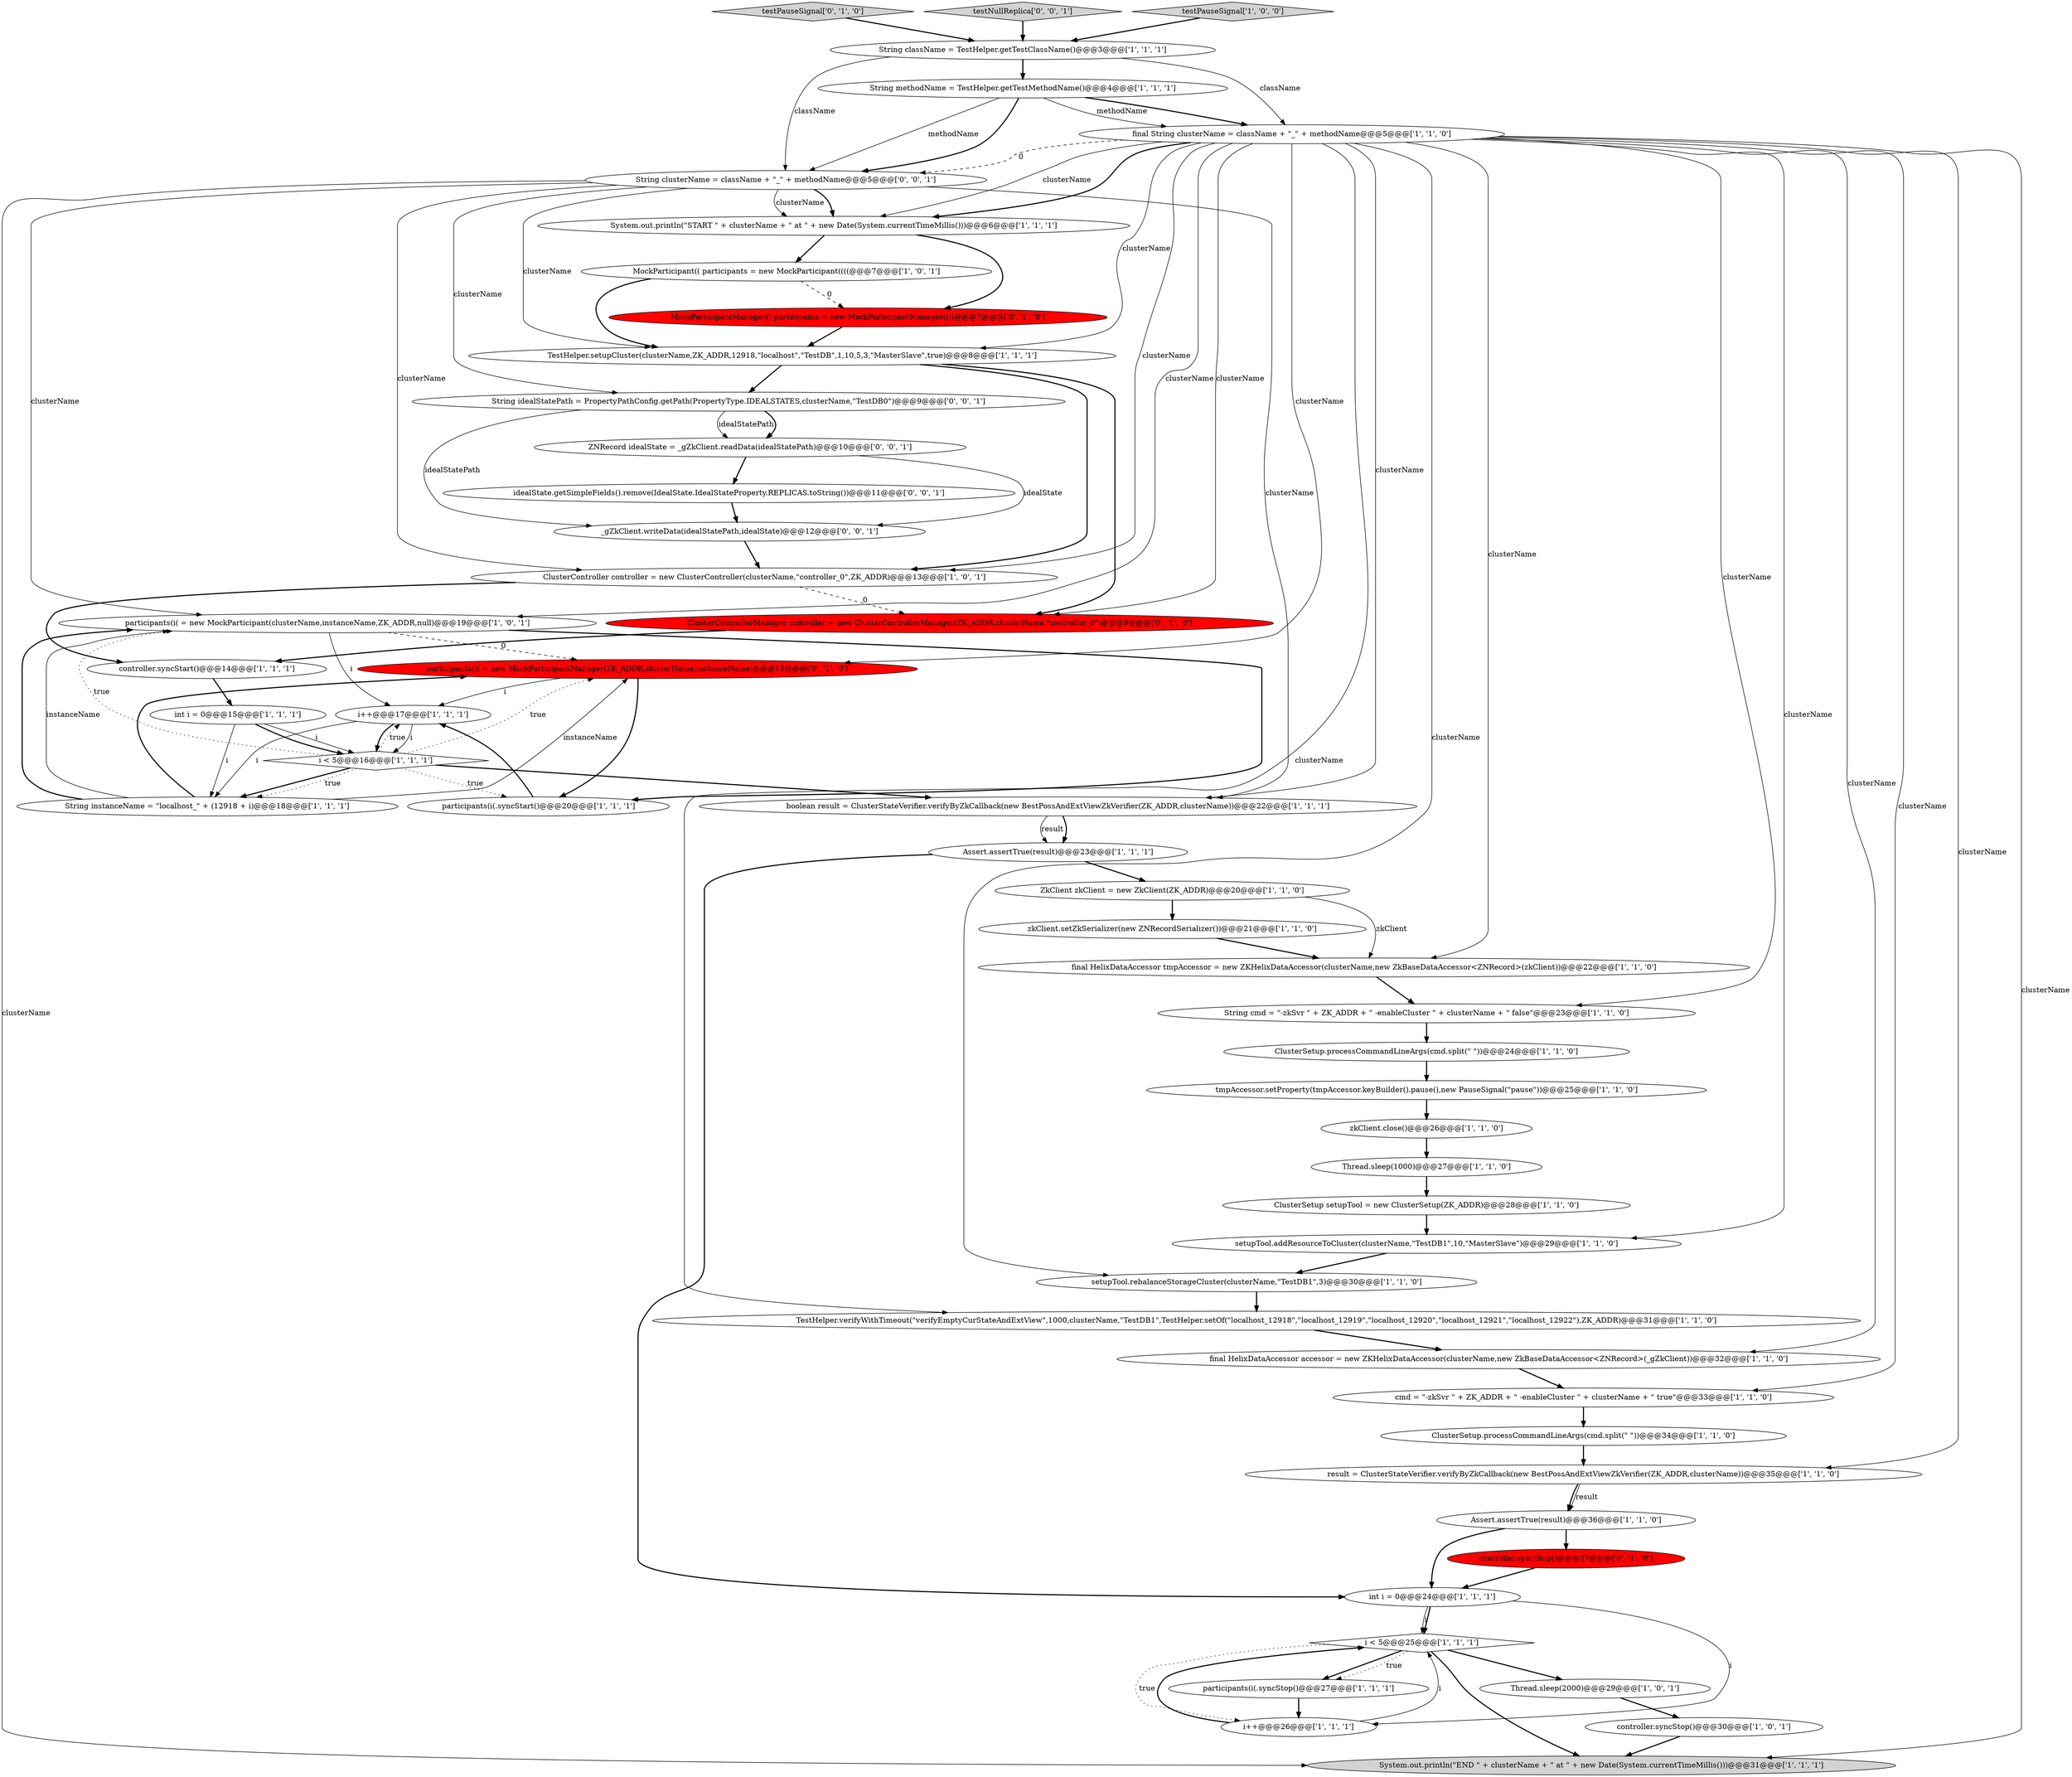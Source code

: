 digraph {
43 [style = filled, label = "controller.syncStop()@@@37@@@['0', '1', '0']", fillcolor = red, shape = ellipse image = "AAA1AAABBB2BBB"];
38 [style = filled, label = "final HelixDataAccessor tmpAccessor = new ZKHelixDataAccessor(clusterName,new ZkBaseDataAccessor<ZNRecord>(zkClient))@@@22@@@['1', '1', '0']", fillcolor = white, shape = ellipse image = "AAA0AAABBB1BBB"];
4 [style = filled, label = "String instanceName = \"localhost_\" + (12918 + i)@@@18@@@['1', '1', '1']", fillcolor = white, shape = ellipse image = "AAA0AAABBB1BBB"];
41 [style = filled, label = "participants(i( = new MockParticipantManager(ZK_ADDR,clusterName,instanceName)@@@15@@@['0', '1', '0']", fillcolor = red, shape = ellipse image = "AAA1AAABBB2BBB"];
24 [style = filled, label = "int i = 0@@@24@@@['1', '1', '1']", fillcolor = white, shape = ellipse image = "AAA0AAABBB1BBB"];
5 [style = filled, label = "Thread.sleep(1000)@@@27@@@['1', '1', '0']", fillcolor = white, shape = ellipse image = "AAA0AAABBB1BBB"];
33 [style = filled, label = "ClusterSetup.processCommandLineArgs(cmd.split(\" \"))@@@24@@@['1', '1', '0']", fillcolor = white, shape = ellipse image = "AAA0AAABBB1BBB"];
12 [style = filled, label = "Assert.assertTrue(result)@@@36@@@['1', '1', '0']", fillcolor = white, shape = ellipse image = "AAA0AAABBB1BBB"];
3 [style = filled, label = "String methodName = TestHelper.getTestMethodName()@@@4@@@['1', '1', '1']", fillcolor = white, shape = ellipse image = "AAA0AAABBB1BBB"];
11 [style = filled, label = "result = ClusterStateVerifier.verifyByZkCallback(new BestPossAndExtViewZkVerifier(ZK_ADDR,clusterName))@@@35@@@['1', '1', '0']", fillcolor = white, shape = ellipse image = "AAA0AAABBB1BBB"];
0 [style = filled, label = "i++@@@17@@@['1', '1', '1']", fillcolor = white, shape = ellipse image = "AAA0AAABBB1BBB"];
15 [style = filled, label = "setupTool.addResourceToCluster(clusterName,\"TestDB1\",10,\"MasterSlave\")@@@29@@@['1', '1', '0']", fillcolor = white, shape = ellipse image = "AAA0AAABBB1BBB"];
45 [style = filled, label = "testPauseSignal['0', '1', '0']", fillcolor = lightgray, shape = diamond image = "AAA0AAABBB2BBB"];
13 [style = filled, label = "Thread.sleep(2000)@@@29@@@['1', '0', '1']", fillcolor = white, shape = ellipse image = "AAA0AAABBB1BBB"];
36 [style = filled, label = "i < 5@@@25@@@['1', '1', '1']", fillcolor = white, shape = diamond image = "AAA0AAABBB1BBB"];
31 [style = filled, label = "participants(i(.syncStart()@@@20@@@['1', '1', '1']", fillcolor = white, shape = ellipse image = "AAA0AAABBB1BBB"];
49 [style = filled, label = "String clusterName = className + \"_\" + methodName@@@5@@@['0', '0', '1']", fillcolor = white, shape = ellipse image = "AAA0AAABBB3BBB"];
9 [style = filled, label = "tmpAccessor.setProperty(tmpAccessor.keyBuilder().pause(),new PauseSignal(\"pause\"))@@@25@@@['1', '1', '0']", fillcolor = white, shape = ellipse image = "AAA0AAABBB1BBB"];
48 [style = filled, label = "_gZkClient.writeData(idealStatePath,idealState)@@@12@@@['0', '0', '1']", fillcolor = white, shape = ellipse image = "AAA0AAABBB3BBB"];
18 [style = filled, label = "setupTool.rebalanceStorageCluster(clusterName,\"TestDB1\",3)@@@30@@@['1', '1', '0']", fillcolor = white, shape = ellipse image = "AAA0AAABBB1BBB"];
29 [style = filled, label = "int i = 0@@@15@@@['1', '1', '1']", fillcolor = white, shape = ellipse image = "AAA0AAABBB1BBB"];
20 [style = filled, label = "String className = TestHelper.getTestClassName()@@@3@@@['1', '1', '1']", fillcolor = white, shape = ellipse image = "AAA0AAABBB1BBB"];
50 [style = filled, label = "testNullReplica['0', '0', '1']", fillcolor = lightgray, shape = diamond image = "AAA0AAABBB3BBB"];
10 [style = filled, label = "controller.syncStop()@@@30@@@['1', '0', '1']", fillcolor = white, shape = ellipse image = "AAA0AAABBB1BBB"];
44 [style = filled, label = "MockParticipantManager(( participants = new MockParticipantManager((((@@@7@@@['0', '1', '0']", fillcolor = red, shape = ellipse image = "AAA1AAABBB2BBB"];
19 [style = filled, label = "System.out.println(\"END \" + clusterName + \" at \" + new Date(System.currentTimeMillis()))@@@31@@@['1', '1', '1']", fillcolor = lightgray, shape = ellipse image = "AAA0AAABBB1BBB"];
21 [style = filled, label = "testPauseSignal['1', '0', '0']", fillcolor = lightgray, shape = diamond image = "AAA0AAABBB1BBB"];
25 [style = filled, label = "participants(i(.syncStop()@@@27@@@['1', '1', '1']", fillcolor = white, shape = ellipse image = "AAA0AAABBB1BBB"];
51 [style = filled, label = "ZNRecord idealState = _gZkClient.readData(idealStatePath)@@@10@@@['0', '0', '1']", fillcolor = white, shape = ellipse image = "AAA0AAABBB3BBB"];
28 [style = filled, label = "zkClient.close()@@@26@@@['1', '1', '0']", fillcolor = white, shape = ellipse image = "AAA0AAABBB1BBB"];
42 [style = filled, label = "ClusterControllerManager controller = new ClusterControllerManager(ZK_ADDR,clusterName,\"controller_0\")@@@9@@@['0', '1', '0']", fillcolor = red, shape = ellipse image = "AAA1AAABBB2BBB"];
2 [style = filled, label = "ClusterSetup.processCommandLineArgs(cmd.split(\" \"))@@@34@@@['1', '1', '0']", fillcolor = white, shape = ellipse image = "AAA0AAABBB1BBB"];
40 [style = filled, label = "controller.syncStart()@@@14@@@['1', '1', '1']", fillcolor = white, shape = ellipse image = "AAA0AAABBB1BBB"];
46 [style = filled, label = "idealState.getSimpleFields().remove(IdealState.IdealStateProperty.REPLICAS.toString())@@@11@@@['0', '0', '1']", fillcolor = white, shape = ellipse image = "AAA0AAABBB3BBB"];
30 [style = filled, label = "i++@@@26@@@['1', '1', '1']", fillcolor = white, shape = ellipse image = "AAA0AAABBB1BBB"];
37 [style = filled, label = "ZkClient zkClient = new ZkClient(ZK_ADDR)@@@20@@@['1', '1', '0']", fillcolor = white, shape = ellipse image = "AAA0AAABBB1BBB"];
7 [style = filled, label = "final HelixDataAccessor accessor = new ZKHelixDataAccessor(clusterName,new ZkBaseDataAccessor<ZNRecord>(_gZkClient))@@@32@@@['1', '1', '0']", fillcolor = white, shape = ellipse image = "AAA0AAABBB1BBB"];
8 [style = filled, label = "participants(i( = new MockParticipant(clusterName,instanceName,ZK_ADDR,null)@@@19@@@['1', '0', '1']", fillcolor = white, shape = ellipse image = "AAA0AAABBB1BBB"];
17 [style = filled, label = "Assert.assertTrue(result)@@@23@@@['1', '1', '1']", fillcolor = white, shape = ellipse image = "AAA0AAABBB1BBB"];
32 [style = filled, label = "cmd = \"-zkSvr \" + ZK_ADDR + \" -enableCluster \" + clusterName + \" true\"@@@33@@@['1', '1', '0']", fillcolor = white, shape = ellipse image = "AAA0AAABBB1BBB"];
22 [style = filled, label = "i < 5@@@16@@@['1', '1', '1']", fillcolor = white, shape = diamond image = "AAA0AAABBB1BBB"];
6 [style = filled, label = "TestHelper.verifyWithTimeout(\"verifyEmptyCurStateAndExtView\",1000,clusterName,\"TestDB1\",TestHelper.setOf(\"localhost_12918\",\"localhost_12919\",\"localhost_12920\",\"localhost_12921\",\"localhost_12922\"),ZK_ADDR)@@@31@@@['1', '1', '0']", fillcolor = white, shape = ellipse image = "AAA0AAABBB1BBB"];
14 [style = filled, label = "TestHelper.setupCluster(clusterName,ZK_ADDR,12918,\"localhost\",\"TestDB\",1,10,5,3,\"MasterSlave\",true)@@@8@@@['1', '1', '1']", fillcolor = white, shape = ellipse image = "AAA0AAABBB1BBB"];
26 [style = filled, label = "final String clusterName = className + \"_\" + methodName@@@5@@@['1', '1', '0']", fillcolor = white, shape = ellipse image = "AAA0AAABBB1BBB"];
27 [style = filled, label = "MockParticipant(( participants = new MockParticipant((((@@@7@@@['1', '0', '1']", fillcolor = white, shape = ellipse image = "AAA0AAABBB1BBB"];
1 [style = filled, label = "String cmd = \"-zkSvr \" + ZK_ADDR + \" -enableCluster \" + clusterName + \" false\"@@@23@@@['1', '1', '0']", fillcolor = white, shape = ellipse image = "AAA0AAABBB1BBB"];
47 [style = filled, label = "String idealStatePath = PropertyPathConfig.getPath(PropertyType.IDEALSTATES,clusterName,\"TestDB0\")@@@9@@@['0', '0', '1']", fillcolor = white, shape = ellipse image = "AAA0AAABBB3BBB"];
16 [style = filled, label = "boolean result = ClusterStateVerifier.verifyByZkCallback(new BestPossAndExtViewZkVerifier(ZK_ADDR,clusterName))@@@22@@@['1', '1', '1']", fillcolor = white, shape = ellipse image = "AAA0AAABBB1BBB"];
35 [style = filled, label = "zkClient.setZkSerializer(new ZNRecordSerializer())@@@21@@@['1', '1', '0']", fillcolor = white, shape = ellipse image = "AAA0AAABBB1BBB"];
23 [style = filled, label = "ClusterSetup setupTool = new ClusterSetup(ZK_ADDR)@@@28@@@['1', '1', '0']", fillcolor = white, shape = ellipse image = "AAA0AAABBB1BBB"];
39 [style = filled, label = "System.out.println(\"START \" + clusterName + \" at \" + new Date(System.currentTimeMillis()))@@@6@@@['1', '1', '1']", fillcolor = white, shape = ellipse image = "AAA0AAABBB1BBB"];
34 [style = filled, label = "ClusterController controller = new ClusterController(clusterName,\"controller_0\",ZK_ADDR)@@@13@@@['1', '0', '1']", fillcolor = white, shape = ellipse image = "AAA0AAABBB1BBB"];
29->22 [style = solid, label="i"];
7->32 [style = bold, label=""];
26->41 [style = solid, label="clusterName"];
22->31 [style = dotted, label="true"];
25->30 [style = bold, label=""];
10->19 [style = bold, label=""];
37->38 [style = solid, label="zkClient"];
30->36 [style = bold, label=""];
0->4 [style = solid, label="i"];
46->48 [style = bold, label=""];
26->49 [style = dashed, label="0"];
22->4 [style = bold, label=""];
26->7 [style = solid, label="clusterName"];
1->33 [style = bold, label=""];
47->51 [style = solid, label="idealStatePath"];
49->39 [style = bold, label=""];
43->24 [style = bold, label=""];
47->51 [style = bold, label=""];
51->48 [style = solid, label="idealState"];
4->8 [style = bold, label=""];
35->38 [style = bold, label=""];
48->34 [style = bold, label=""];
20->49 [style = solid, label="className"];
4->41 [style = solid, label="instanceName"];
28->5 [style = bold, label=""];
5->23 [style = bold, label=""];
22->0 [style = dotted, label="true"];
11->12 [style = bold, label=""];
4->8 [style = solid, label="instanceName"];
20->3 [style = bold, label=""];
26->39 [style = solid, label="clusterName"];
16->17 [style = bold, label=""];
49->34 [style = solid, label="clusterName"];
49->16 [style = solid, label="clusterName"];
17->37 [style = bold, label=""];
26->1 [style = solid, label="clusterName"];
49->19 [style = solid, label="clusterName"];
42->40 [style = bold, label=""];
26->19 [style = solid, label="clusterName"];
36->25 [style = bold, label=""];
30->36 [style = solid, label="i"];
26->16 [style = solid, label="clusterName"];
6->7 [style = bold, label=""];
22->4 [style = dotted, label="true"];
26->6 [style = solid, label="clusterName"];
40->29 [style = bold, label=""];
49->39 [style = solid, label="clusterName"];
13->10 [style = bold, label=""];
34->40 [style = bold, label=""];
27->14 [style = bold, label=""];
8->31 [style = bold, label=""];
49->47 [style = solid, label="clusterName"];
22->16 [style = bold, label=""];
26->11 [style = solid, label="clusterName"];
31->0 [style = bold, label=""];
14->42 [style = bold, label=""];
23->15 [style = bold, label=""];
26->8 [style = solid, label="clusterName"];
41->0 [style = solid, label="i"];
3->26 [style = bold, label=""];
12->24 [style = bold, label=""];
45->20 [style = bold, label=""];
44->14 [style = bold, label=""];
8->41 [style = dashed, label="0"];
0->22 [style = solid, label="i"];
4->41 [style = bold, label=""];
3->26 [style = solid, label="methodName"];
38->1 [style = bold, label=""];
9->28 [style = bold, label=""];
3->49 [style = solid, label="methodName"];
49->8 [style = solid, label="clusterName"];
36->13 [style = bold, label=""];
18->6 [style = bold, label=""];
22->41 [style = dotted, label="true"];
14->47 [style = bold, label=""];
41->31 [style = bold, label=""];
20->26 [style = solid, label="className"];
27->44 [style = dashed, label="0"];
37->35 [style = bold, label=""];
12->43 [style = bold, label=""];
26->18 [style = solid, label="clusterName"];
2->11 [style = bold, label=""];
36->30 [style = dotted, label="true"];
34->42 [style = dashed, label="0"];
36->19 [style = bold, label=""];
8->0 [style = solid, label="i"];
26->14 [style = solid, label="clusterName"];
39->44 [style = bold, label=""];
49->14 [style = solid, label="clusterName"];
50->20 [style = bold, label=""];
26->42 [style = solid, label="clusterName"];
14->34 [style = bold, label=""];
39->27 [style = bold, label=""];
24->30 [style = solid, label="i"];
33->9 [style = bold, label=""];
15->18 [style = bold, label=""];
32->2 [style = bold, label=""];
26->39 [style = bold, label=""];
51->46 [style = bold, label=""];
16->17 [style = solid, label="result"];
24->36 [style = solid, label="i"];
29->4 [style = solid, label="i"];
24->36 [style = bold, label=""];
47->48 [style = solid, label="idealStatePath"];
17->24 [style = bold, label=""];
11->12 [style = solid, label="result"];
22->8 [style = dotted, label="true"];
21->20 [style = bold, label=""];
26->38 [style = solid, label="clusterName"];
26->34 [style = solid, label="clusterName"];
0->22 [style = bold, label=""];
3->49 [style = bold, label=""];
29->22 [style = bold, label=""];
26->15 [style = solid, label="clusterName"];
26->32 [style = solid, label="clusterName"];
36->25 [style = dotted, label="true"];
}
